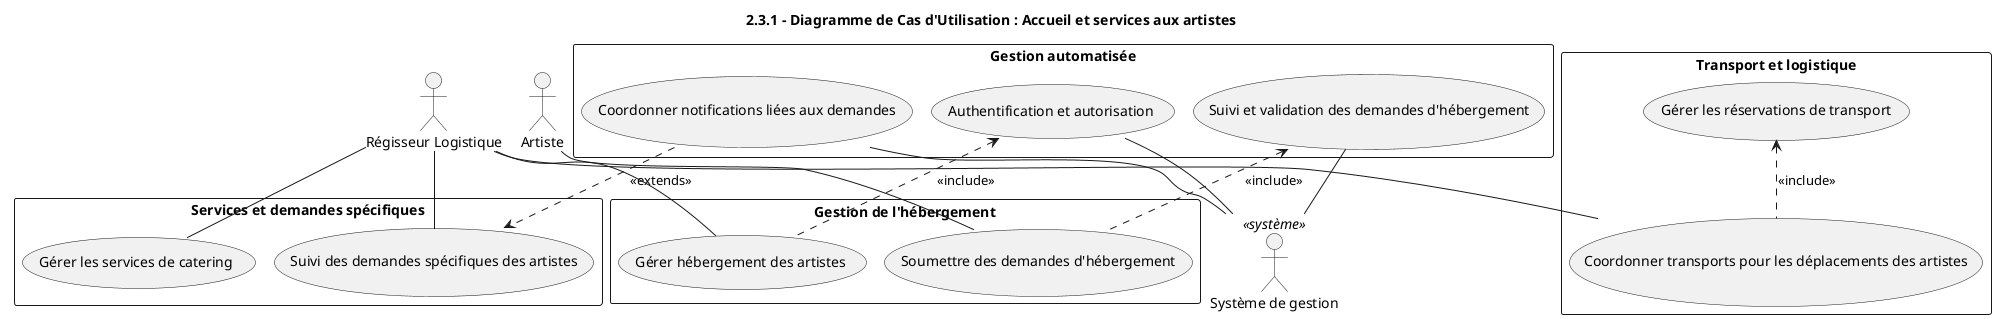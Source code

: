 @startuml
!pragma layout smetana
title 2.3.1 - Diagramme de Cas d'Utilisation : Accueil et services aux artistes

actor "Artiste" as artiste
actor "Régisseur Logistique" as regisseur
actor "Système de gestion" as systeme <<système>>

' Domaine : Gestion de l'hébergement
rectangle "Gestion de l'hébergement" as hebergement {
    (Gérer hébergement des artistes)
    (Soumettre des demandes d'hébergement)
}

' Domaine : Transport et logistique
rectangle "Transport et logistique" as transport {
    (Coordonner transports pour les déplacements des artistes)
    (Gérer les réservations de transport)
}

' Domaine : Services et demandes spécifiques
rectangle "Services et demandes spécifiques" as services {
    (Gérer les services de catering)
    (Suivi des demandes spécifiques des artistes)
}

' Domaine : Gestion automatisée
rectangle "Gestion automatisée" as system_operations {
    (Authentification et autorisation)
    (Suivi et validation des demandes d'hébergement)
    (Coordonner notifications liées aux demandes)
}

' Connexions entre domaines
(Authentification et autorisation) <.. (Gérer hébergement des artistes) : <<include>>
(Suivi et validation des demandes d'hébergement) <.. (Soumettre des demandes d'hébergement) : <<include>>
(Gérer les réservations de transport) <.. (Coordonner transports pour les déplacements des artistes) : <<include>>
(Coordonner notifications liées aux demandes) ..> (Suivi des demandes spécifiques des artistes) : <<extends>>

' Interactions avec les acteurs humains
regisseur -- (Gérer hébergement des artistes)
regisseur -- (Coordonner transports pour les déplacements des artistes)
regisseur -- (Gérer les services de catering)
regisseur -- (Suivi des demandes spécifiques des artistes)
artiste -- (Soumettre des demandes d'hébergement)

' Interactions avec le système
(Suivi et validation des demandes d'hébergement) -- systeme
(Authentification et autorisation) -- systeme
(Coordonner notifications liées aux demandes) -- systeme

@enduml
